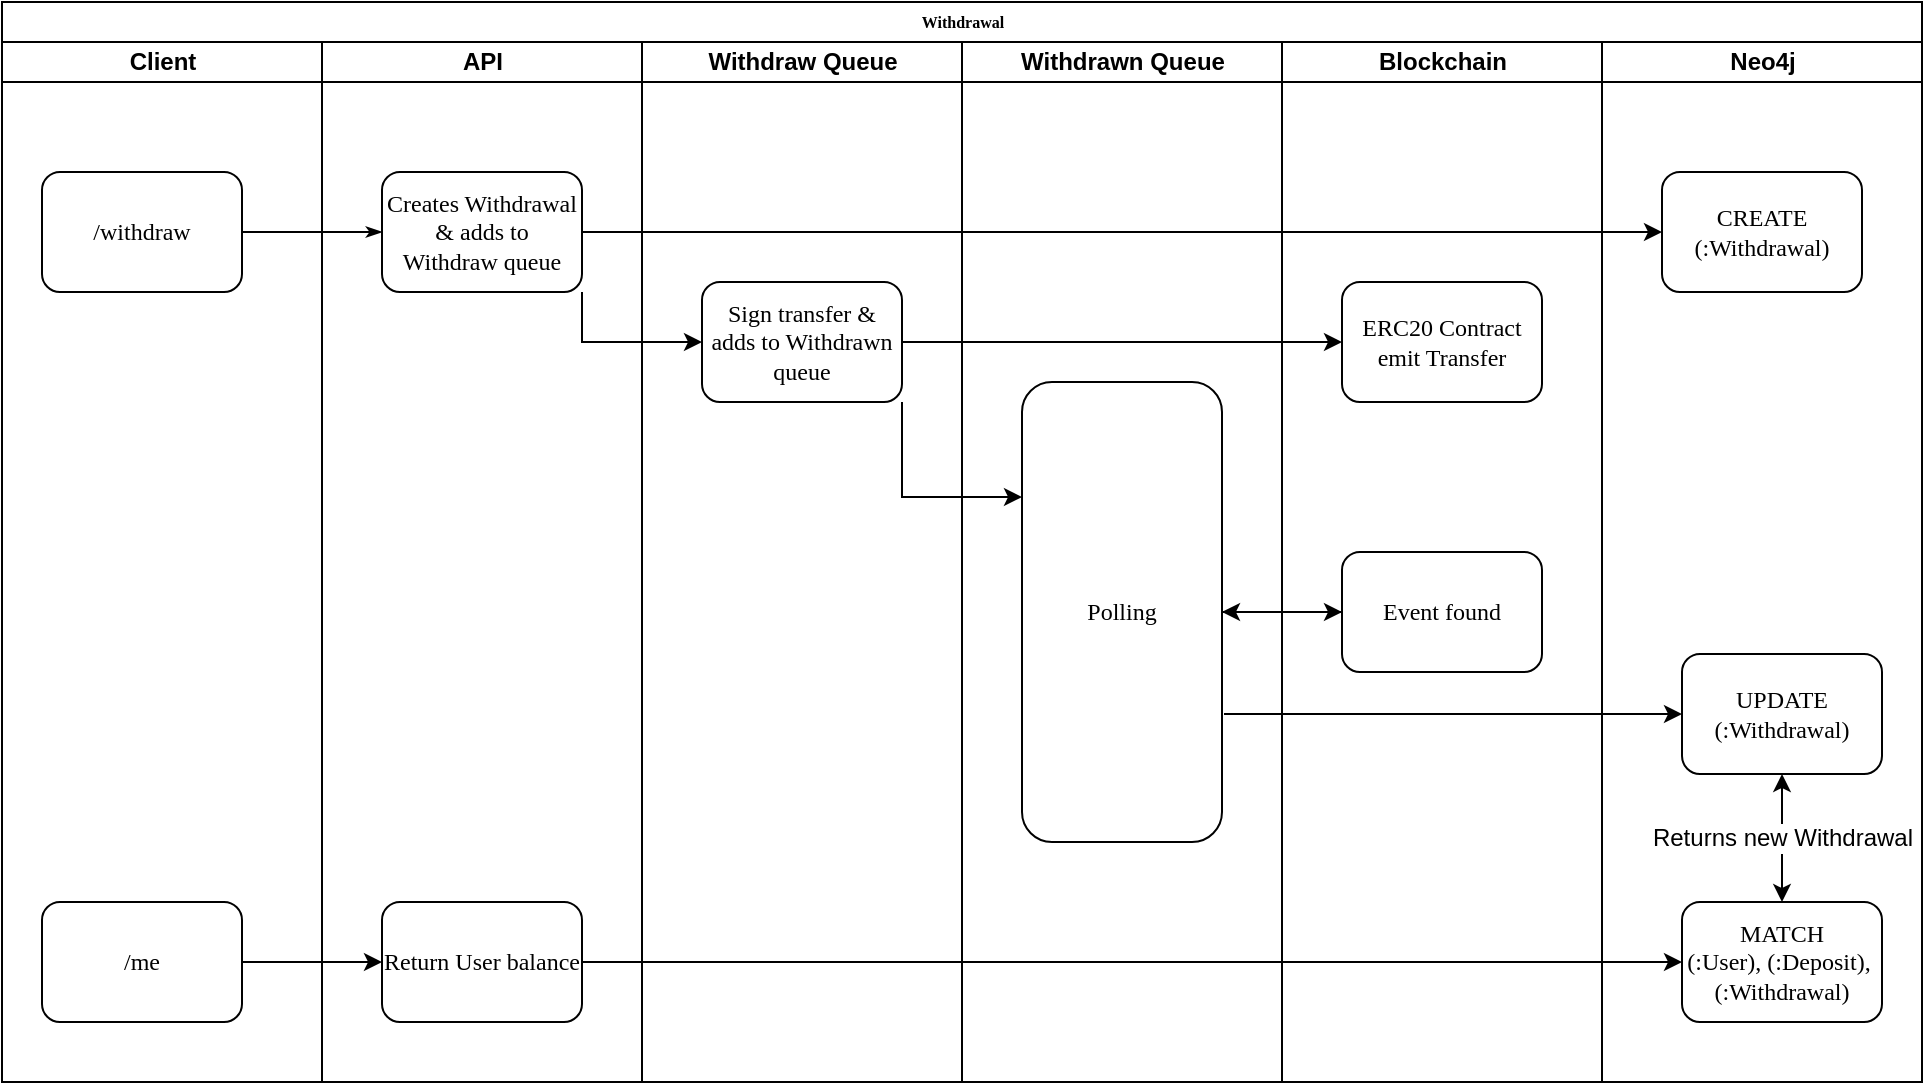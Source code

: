 <mxfile version="15.8.6" type="device"><diagram name="Page-1" id="74e2e168-ea6b-b213-b513-2b3c1d86103e"><mxGraphModel dx="2062" dy="705" grid="1" gridSize="10" guides="1" tooltips="1" connect="1" arrows="1" fold="1" page="1" pageScale="1" pageWidth="1100" pageHeight="1700" background="none" math="0" shadow="0"><root><mxCell id="0"/><mxCell id="1" parent="0"/><mxCell id="77e6c97f196da883-1" value="Withdrawal" style="swimlane;html=1;childLayout=stackLayout;startSize=20;rounded=0;shadow=0;labelBackgroundColor=none;strokeWidth=1;fontFamily=Verdana;fontSize=8;align=center;" parent="1" vertex="1"><mxGeometry x="70" y="40" width="960" height="540" as="geometry"/></mxCell><mxCell id="77e6c97f196da883-2" value="Client" style="swimlane;html=1;startSize=20;" parent="77e6c97f196da883-1" vertex="1"><mxGeometry y="20" width="160" height="520" as="geometry"/></mxCell><mxCell id="77e6c97f196da883-8" value="/withdraw" style="rounded=1;whiteSpace=wrap;html=1;shadow=0;labelBackgroundColor=none;strokeWidth=1;fontFamily=Verdana;fontSize=12;align=center;" parent="77e6c97f196da883-2" vertex="1"><mxGeometry x="20" y="65" width="100" height="60" as="geometry"/></mxCell><mxCell id="4xCp9dTpqMzRQMvgKHHT-25" value="/me" style="rounded=1;whiteSpace=wrap;html=1;shadow=0;labelBackgroundColor=none;strokeWidth=1;fontFamily=Verdana;fontSize=12;align=center;" vertex="1" parent="77e6c97f196da883-2"><mxGeometry x="20" y="430" width="100" height="60" as="geometry"/></mxCell><mxCell id="77e6c97f196da883-26" style="edgeStyle=orthogonalEdgeStyle;rounded=1;html=1;labelBackgroundColor=none;startArrow=none;startFill=0;startSize=5;endArrow=classicThin;endFill=1;endSize=5;jettySize=auto;orthogonalLoop=1;strokeWidth=1;fontFamily=Verdana;fontSize=8" parent="77e6c97f196da883-1" source="77e6c97f196da883-8" target="77e6c97f196da883-11" edge="1"><mxGeometry relative="1" as="geometry"/></mxCell><mxCell id="77e6c97f196da883-3" value="API" style="swimlane;html=1;startSize=20;" parent="77e6c97f196da883-1" vertex="1"><mxGeometry x="160" y="20" width="160" height="520" as="geometry"/></mxCell><mxCell id="77e6c97f196da883-11" value="Creates Withdrawal &amp;amp; adds to&lt;br&gt;Withdraw queue" style="rounded=1;whiteSpace=wrap;html=1;shadow=0;labelBackgroundColor=none;strokeWidth=1;fontFamily=Verdana;fontSize=12;align=center;" parent="77e6c97f196da883-3" vertex="1"><mxGeometry x="30" y="65" width="100" height="60" as="geometry"/></mxCell><mxCell id="4xCp9dTpqMzRQMvgKHHT-26" value="Return User balance" style="rounded=1;whiteSpace=wrap;html=1;shadow=0;labelBackgroundColor=none;strokeWidth=1;fontFamily=Verdana;fontSize=12;align=center;" vertex="1" parent="77e6c97f196da883-3"><mxGeometry x="30" y="430" width="100" height="60" as="geometry"/></mxCell><mxCell id="77e6c97f196da883-4" value="Withdraw Queue" style="swimlane;html=1;startSize=20;" parent="77e6c97f196da883-1" vertex="1"><mxGeometry x="320" y="20" width="160" height="520" as="geometry"/></mxCell><mxCell id="4xCp9dTpqMzRQMvgKHHT-3" value="Sign transfer &amp;amp; adds to Withdrawn queue" style="rounded=1;whiteSpace=wrap;html=1;shadow=0;labelBackgroundColor=none;strokeWidth=1;fontFamily=Verdana;fontSize=12;align=center;" vertex="1" parent="77e6c97f196da883-4"><mxGeometry x="30" y="120" width="100" height="60" as="geometry"/></mxCell><mxCell id="77e6c97f196da883-5" value="Withdrawn Queue" style="swimlane;html=1;startSize=20;" parent="77e6c97f196da883-1" vertex="1"><mxGeometry x="480" y="20" width="160" height="520" as="geometry"/></mxCell><mxCell id="4xCp9dTpqMzRQMvgKHHT-7" value="Polling" style="rounded=1;whiteSpace=wrap;html=1;shadow=0;labelBackgroundColor=none;strokeWidth=1;fontFamily=Verdana;fontSize=12;align=center;" vertex="1" parent="77e6c97f196da883-5"><mxGeometry x="30" y="170" width="100" height="230" as="geometry"/></mxCell><mxCell id="77e6c97f196da883-6" value="Blockchain" style="swimlane;html=1;startSize=20;" parent="77e6c97f196da883-1" vertex="1"><mxGeometry x="640" y="20" width="160" height="520" as="geometry"/></mxCell><mxCell id="4xCp9dTpqMzRQMvgKHHT-5" value="ERC20 Contract&lt;br&gt;emit Transfer" style="rounded=1;whiteSpace=wrap;html=1;shadow=0;labelBackgroundColor=none;strokeWidth=1;fontFamily=Verdana;fontSize=12;align=center;" vertex="1" parent="77e6c97f196da883-6"><mxGeometry x="30" y="120" width="100" height="60" as="geometry"/></mxCell><mxCell id="4xCp9dTpqMzRQMvgKHHT-11" value="Event found" style="rounded=1;whiteSpace=wrap;html=1;shadow=0;labelBackgroundColor=none;strokeWidth=1;fontFamily=Verdana;fontSize=12;align=center;" vertex="1" parent="77e6c97f196da883-6"><mxGeometry x="30" y="255" width="100" height="60" as="geometry"/></mxCell><mxCell id="77e6c97f196da883-7" value="Neo4j" style="swimlane;html=1;startSize=20;" parent="77e6c97f196da883-1" vertex="1"><mxGeometry x="800" y="20" width="160" height="520" as="geometry"/></mxCell><mxCell id="4xCp9dTpqMzRQMvgKHHT-1" value="CREATE (:Withdrawal)" style="rounded=1;whiteSpace=wrap;html=1;shadow=0;labelBackgroundColor=none;strokeWidth=1;fontFamily=Verdana;fontSize=12;align=center;" vertex="1" parent="77e6c97f196da883-7"><mxGeometry x="30" y="65" width="100" height="60" as="geometry"/></mxCell><mxCell id="4xCp9dTpqMzRQMvgKHHT-27" value="MATCH &lt;br&gt;(:User), (:Deposit),&amp;nbsp;&lt;br&gt;(:Withdrawal)&lt;br&gt;" style="rounded=1;whiteSpace=wrap;html=1;shadow=0;labelBackgroundColor=none;strokeWidth=1;fontFamily=Verdana;fontSize=12;align=center;" vertex="1" parent="77e6c97f196da883-7"><mxGeometry x="40" y="430" width="100" height="60" as="geometry"/></mxCell><mxCell id="4xCp9dTpqMzRQMvgKHHT-29" value="Returns new Withdrawal" style="edgeStyle=orthogonalEdgeStyle;rounded=0;orthogonalLoop=1;jettySize=auto;html=1;exitX=0.5;exitY=1;exitDx=0;exitDy=0;entryX=0.5;entryY=0;entryDx=0;entryDy=0;fontSize=12;startArrow=classic;startFill=1;endArrow=classic;endFill=1;" edge="1" parent="77e6c97f196da883-7" source="4xCp9dTpqMzRQMvgKHHT-15" target="4xCp9dTpqMzRQMvgKHHT-27"><mxGeometry relative="1" as="geometry"/></mxCell><mxCell id="4xCp9dTpqMzRQMvgKHHT-15" value="UPDATE (:Withdrawal)" style="rounded=1;whiteSpace=wrap;html=1;shadow=0;labelBackgroundColor=none;strokeWidth=1;fontFamily=Verdana;fontSize=12;align=center;" vertex="1" parent="77e6c97f196da883-7"><mxGeometry x="40" y="306" width="100" height="60" as="geometry"/></mxCell><mxCell id="4xCp9dTpqMzRQMvgKHHT-2" style="edgeStyle=orthogonalEdgeStyle;rounded=0;orthogonalLoop=1;jettySize=auto;html=1;exitX=1;exitY=0.5;exitDx=0;exitDy=0;entryX=0;entryY=0.5;entryDx=0;entryDy=0;fontSize=12;" edge="1" parent="77e6c97f196da883-1" source="77e6c97f196da883-11" target="4xCp9dTpqMzRQMvgKHHT-1"><mxGeometry relative="1" as="geometry"/></mxCell><mxCell id="4xCp9dTpqMzRQMvgKHHT-4" style="edgeStyle=orthogonalEdgeStyle;rounded=0;orthogonalLoop=1;jettySize=auto;html=1;exitX=1;exitY=1;exitDx=0;exitDy=0;entryX=0;entryY=0.5;entryDx=0;entryDy=0;fontSize=12;" edge="1" parent="77e6c97f196da883-1" source="77e6c97f196da883-11" target="4xCp9dTpqMzRQMvgKHHT-3"><mxGeometry relative="1" as="geometry"/></mxCell><mxCell id="4xCp9dTpqMzRQMvgKHHT-6" style="edgeStyle=orthogonalEdgeStyle;rounded=0;orthogonalLoop=1;jettySize=auto;html=1;exitX=1;exitY=0.5;exitDx=0;exitDy=0;fontSize=12;" edge="1" parent="77e6c97f196da883-1" source="4xCp9dTpqMzRQMvgKHHT-3" target="4xCp9dTpqMzRQMvgKHHT-5"><mxGeometry relative="1" as="geometry"/></mxCell><mxCell id="4xCp9dTpqMzRQMvgKHHT-10" style="edgeStyle=orthogonalEdgeStyle;rounded=0;orthogonalLoop=1;jettySize=auto;html=1;exitX=1;exitY=1;exitDx=0;exitDy=0;entryX=0;entryY=0.25;entryDx=0;entryDy=0;fontSize=12;" edge="1" parent="77e6c97f196da883-1" source="4xCp9dTpqMzRQMvgKHHT-3" target="4xCp9dTpqMzRQMvgKHHT-7"><mxGeometry relative="1" as="geometry"/></mxCell><mxCell id="4xCp9dTpqMzRQMvgKHHT-22" style="edgeStyle=orthogonalEdgeStyle;rounded=0;orthogonalLoop=1;jettySize=auto;html=1;exitX=0;exitY=0.5;exitDx=0;exitDy=0;fontSize=12;startArrow=classic;startFill=1;endArrow=none;endFill=0;" edge="1" parent="77e6c97f196da883-1" source="4xCp9dTpqMzRQMvgKHHT-11" target="4xCp9dTpqMzRQMvgKHHT-7"><mxGeometry relative="1" as="geometry"/></mxCell><mxCell id="4xCp9dTpqMzRQMvgKHHT-23" style="edgeStyle=orthogonalEdgeStyle;rounded=0;orthogonalLoop=1;jettySize=auto;html=1;exitX=1;exitY=0.5;exitDx=0;exitDy=0;fontSize=12;startArrow=classic;startFill=1;endArrow=none;endFill=0;" edge="1" parent="77e6c97f196da883-1" source="4xCp9dTpqMzRQMvgKHHT-7" target="4xCp9dTpqMzRQMvgKHHT-11"><mxGeometry relative="1" as="geometry"/></mxCell><mxCell id="4xCp9dTpqMzRQMvgKHHT-24" style="edgeStyle=orthogonalEdgeStyle;rounded=0;orthogonalLoop=1;jettySize=auto;html=1;exitX=0;exitY=0.5;exitDx=0;exitDy=0;entryX=1.01;entryY=0.874;entryDx=0;entryDy=0;entryPerimeter=0;fontSize=12;startArrow=classic;startFill=1;endArrow=none;endFill=0;" edge="1" parent="77e6c97f196da883-1" source="4xCp9dTpqMzRQMvgKHHT-15"><mxGeometry relative="1" as="geometry"><mxPoint x="611" y="356.02" as="targetPoint"/></mxGeometry></mxCell><mxCell id="4xCp9dTpqMzRQMvgKHHT-28" style="edgeStyle=orthogonalEdgeStyle;rounded=0;orthogonalLoop=1;jettySize=auto;html=1;exitX=1;exitY=0.5;exitDx=0;exitDy=0;fontSize=12;startArrow=none;startFill=0;endArrow=classic;endFill=1;" edge="1" parent="77e6c97f196da883-1" source="4xCp9dTpqMzRQMvgKHHT-26" target="4xCp9dTpqMzRQMvgKHHT-27"><mxGeometry relative="1" as="geometry"/></mxCell><mxCell id="4xCp9dTpqMzRQMvgKHHT-30" style="edgeStyle=orthogonalEdgeStyle;rounded=0;orthogonalLoop=1;jettySize=auto;html=1;exitX=1;exitY=0.5;exitDx=0;exitDy=0;fontSize=12;startArrow=none;startFill=0;endArrow=classic;endFill=1;" edge="1" parent="77e6c97f196da883-1" source="4xCp9dTpqMzRQMvgKHHT-25" target="4xCp9dTpqMzRQMvgKHHT-26"><mxGeometry relative="1" as="geometry"/></mxCell></root></mxGraphModel></diagram></mxfile>